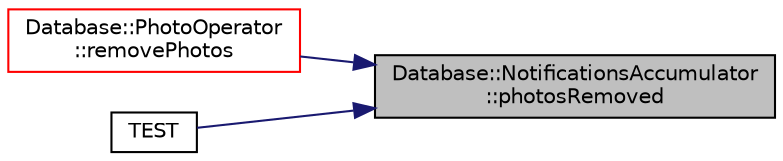 digraph "Database::NotificationsAccumulator::photosRemoved"
{
 // LATEX_PDF_SIZE
  edge [fontname="Helvetica",fontsize="10",labelfontname="Helvetica",labelfontsize="10"];
  node [fontname="Helvetica",fontsize="10",shape=record];
  rankdir="RL";
  Node1 [label="Database::NotificationsAccumulator\l::photosRemoved",height=0.2,width=0.4,color="black", fillcolor="grey75", style="filled", fontcolor="black",tooltip=" "];
  Node1 -> Node2 [dir="back",color="midnightblue",fontsize="10",style="solid",fontname="Helvetica"];
  Node2 [label="Database::PhotoOperator\l::removePhotos",height=0.2,width=0.4,color="red", fillcolor="white", style="filled",URL="$class_database_1_1_photo_operator.html#aa20daa3c872e4ad5967ab436e93b42c1",tooltip=" "];
  Node1 -> Node4 [dir="back",color="midnightblue",fontsize="10",style="solid",fontname="Helvetica"];
  Node4 [label="TEST",height=0.2,width=0.4,color="black", fillcolor="white", style="filled",URL="$notifications__accumulator__tests_8cpp.html#ad6b422e8a242b30e94ad177e48cb6ad1",tooltip=" "];
}
